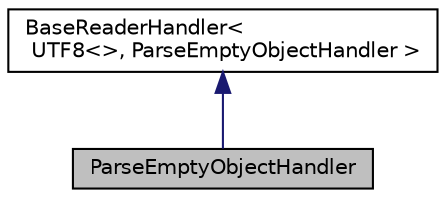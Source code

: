 digraph "ParseEmptyObjectHandler"
{
  edge [fontname="Helvetica",fontsize="10",labelfontname="Helvetica",labelfontsize="10"];
  node [fontname="Helvetica",fontsize="10",shape=record];
  Node2 [label="ParseEmptyObjectHandler",height=0.2,width=0.4,color="black", fillcolor="grey75", style="filled", fontcolor="black"];
  Node3 -> Node2 [dir="back",color="midnightblue",fontsize="10",style="solid",fontname="Helvetica"];
  Node3 [label="BaseReaderHandler\<\l UTF8\<\>, ParseEmptyObjectHandler \>",height=0.2,width=0.4,color="black", fillcolor="white", style="filled",URL="$structBaseReaderHandler.html"];
}
